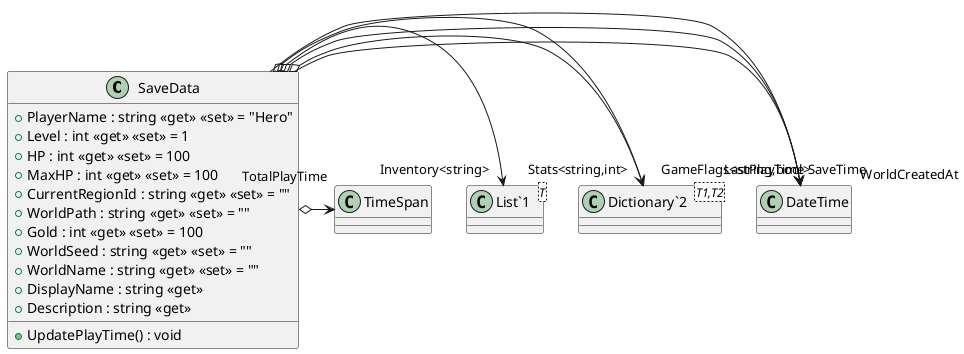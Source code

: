 @startuml
class SaveData {
    + PlayerName : string <<get>> <<set>> = "Hero"
    + Level : int <<get>> <<set>> = 1
    + HP : int <<get>> <<set>> = 100
    + MaxHP : int <<get>> <<set>> = 100
    + CurrentRegionId : string <<get>> <<set>> = ""
    + WorldPath : string <<get>> <<set>> = ""
    + Gold : int <<get>> <<set>> = 100
    + WorldSeed : string <<get>> <<set>> = ""
    + WorldName : string <<get>> <<set>> = ""
    + DisplayName : string <<get>>
    + Description : string <<get>>
    + UpdatePlayTime() : void
}
class "Dictionary`2"<T1,T2> {
}
class "List`1"<T> {
}
SaveData --> "SaveTime" DateTime
SaveData o-> "Stats<string,int>" "Dictionary`2"
SaveData o-> "Inventory<string>" "List`1"
SaveData o-> "GameFlags<string,bool>" "Dictionary`2"
SaveData o-> "TotalPlayTime" TimeSpan
SaveData o-> "LastPlayTime" DateTime
SaveData --> "WorldCreatedAt" DateTime
@enduml
